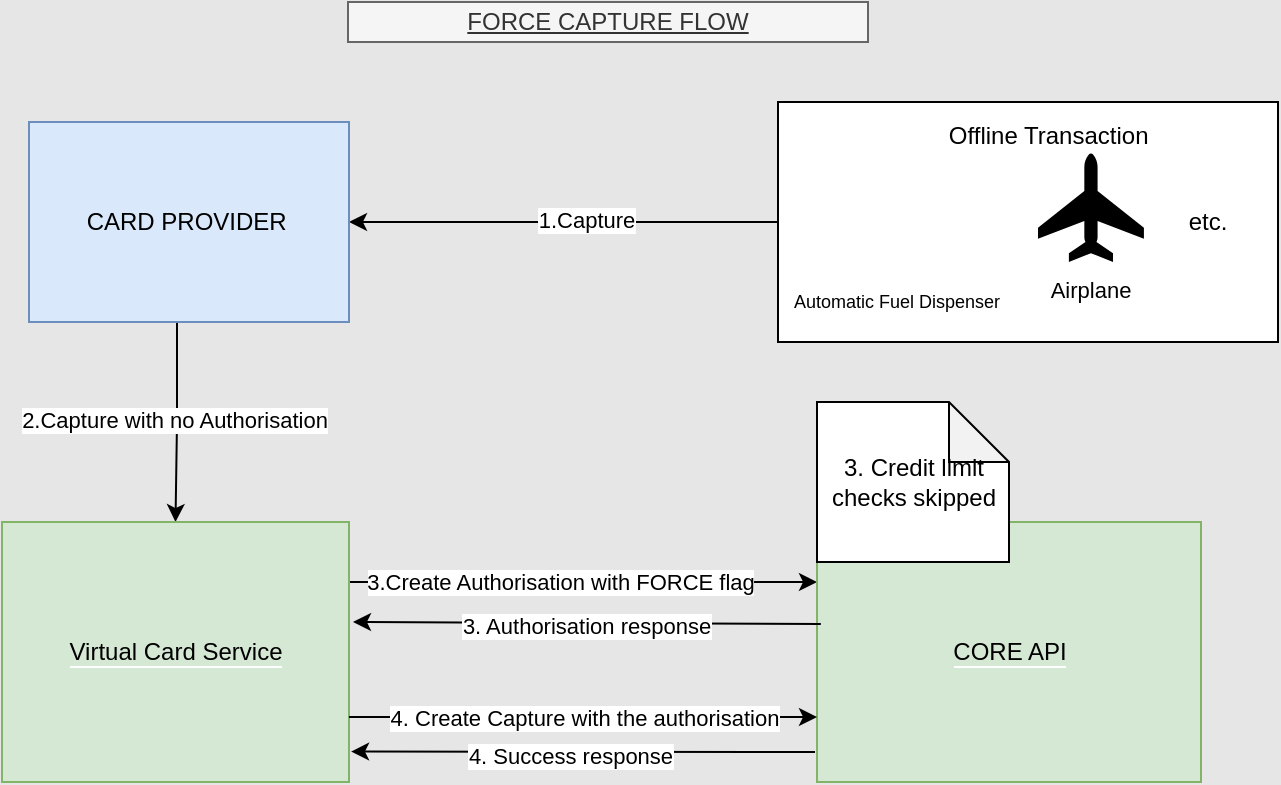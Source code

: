 <mxfile version="13.7.7" type="github" pages="4">
  <diagram id="C5RBs43oDa-KdzZeNtuy" name="Force Capture">
    <mxGraphModel dx="1186" dy="789" grid="1" gridSize="10" guides="1" tooltips="1" connect="1" arrows="1" fold="1" page="1" pageScale="1" pageWidth="583" pageHeight="827" background="#E6E6E6" math="0" shadow="0">
      <root>
        <mxCell id="WIyWlLk6GJQsqaUBKTNV-0" />
        <mxCell id="WIyWlLk6GJQsqaUBKTNV-1" parent="WIyWlLk6GJQsqaUBKTNV-0" />
        <mxCell id="7ygMZvN2aioqlgzrb9es-0" value="FORCE CAPTURE FLOW" style="text;html=1;strokeColor=#666666;fillColor=#f5f5f5;align=center;verticalAlign=middle;whiteSpace=wrap;rounded=0;fontStyle=4;fontColor=#333333;" vertex="1" parent="WIyWlLk6GJQsqaUBKTNV-1">
          <mxGeometry x="285" y="20" width="260" height="20" as="geometry" />
        </mxCell>
        <mxCell id="7ygMZvN2aioqlgzrb9es-6" value="" style="group" vertex="1" connectable="0" parent="WIyWlLk6GJQsqaUBKTNV-1">
          <mxGeometry x="500" y="70" width="250" height="120" as="geometry" />
        </mxCell>
        <mxCell id="7ygMZvN2aioqlgzrb9es-4" value="" style="rounded=0;whiteSpace=wrap;html=1;" vertex="1" parent="7ygMZvN2aioqlgzrb9es-6">
          <mxGeometry width="250" height="120" as="geometry" />
        </mxCell>
        <mxCell id="7ygMZvN2aioqlgzrb9es-2" value="&lt;font style=&quot;font-size: 9px&quot;&gt;Automatic Fuel Dispenser&lt;/font&gt;" style="shape=image;html=1;verticalAlign=top;verticalLabelPosition=bottom;labelBackgroundColor=#ffffff;imageAspect=0;aspect=fixed;image=https://cdn4.iconfinder.com/data/icons/ecology-environmentalism-line/56/Untitled-1-24-128.png" vertex="1" parent="7ygMZvN2aioqlgzrb9es-6">
          <mxGeometry x="29.63" y="25.714" width="59.259" height="59.259" as="geometry" />
        </mxCell>
        <mxCell id="7ygMZvN2aioqlgzrb9es-3" value="&lt;font style=&quot;font-size: 11px&quot;&gt;Airplane&lt;/font&gt;" style="shape=mxgraph.signs.transportation.airplane_3;html=1;pointerEvents=1;fillColor=#000000;strokeColor=none;verticalLabelPosition=bottom;verticalAlign=top;align=center;" vertex="1" parent="7ygMZvN2aioqlgzrb9es-6">
          <mxGeometry x="130" y="25.71" width="52.96" height="54.29" as="geometry" />
        </mxCell>
        <mxCell id="7ygMZvN2aioqlgzrb9es-5" value="Offline Transaction&amp;nbsp;&lt;br&gt;" style="text;html=1;strokeColor=none;fillColor=none;align=center;verticalAlign=middle;whiteSpace=wrap;rounded=0;" vertex="1" parent="7ygMZvN2aioqlgzrb9es-6">
          <mxGeometry x="80" y="8.57" width="114.44" height="17.14" as="geometry" />
        </mxCell>
        <mxCell id="y7l_w1c7jAkR6S0wlxlm-0" value="etc." style="text;html=1;strokeColor=none;fillColor=none;align=center;verticalAlign=middle;whiteSpace=wrap;rounded=0;" vertex="1" parent="7ygMZvN2aioqlgzrb9es-6">
          <mxGeometry x="194.5" y="50" width="40" height="20" as="geometry" />
        </mxCell>
        <mxCell id="7ygMZvN2aioqlgzrb9es-8" value="" style="edgeStyle=orthogonalEdgeStyle;rounded=0;orthogonalLoop=1;jettySize=auto;html=1;" edge="1" parent="WIyWlLk6GJQsqaUBKTNV-1" source="7ygMZvN2aioqlgzrb9es-4" target="7ygMZvN2aioqlgzrb9es-7">
          <mxGeometry relative="1" as="geometry" />
        </mxCell>
        <mxCell id="7ygMZvN2aioqlgzrb9es-9" value="1.Capture" style="edgeLabel;html=1;align=center;verticalAlign=middle;resizable=0;points=[];" vertex="1" connectable="0" parent="7ygMZvN2aioqlgzrb9es-8">
          <mxGeometry x="-0.106" y="-1" relative="1" as="geometry">
            <mxPoint as="offset" />
          </mxGeometry>
        </mxCell>
        <mxCell id="7ygMZvN2aioqlgzrb9es-12" value="" style="edgeStyle=orthogonalEdgeStyle;rounded=0;orthogonalLoop=1;jettySize=auto;html=1;" edge="1" parent="WIyWlLk6GJQsqaUBKTNV-1" source="7ygMZvN2aioqlgzrb9es-10" target="7ygMZvN2aioqlgzrb9es-11">
          <mxGeometry relative="1" as="geometry" />
        </mxCell>
        <mxCell id="7ygMZvN2aioqlgzrb9es-13" value="2.Capture with no Authorisation" style="edgeLabel;html=1;align=center;verticalAlign=middle;resizable=0;points=[];" vertex="1" connectable="0" parent="7ygMZvN2aioqlgzrb9es-12">
          <mxGeometry x="-0.036" y="-2" relative="1" as="geometry">
            <mxPoint as="offset" />
          </mxGeometry>
        </mxCell>
        <mxCell id="7ygMZvN2aioqlgzrb9es-16" value="" style="edgeStyle=orthogonalEdgeStyle;rounded=0;orthogonalLoop=1;jettySize=auto;html=1;" edge="1" parent="WIyWlLk6GJQsqaUBKTNV-1" source="7ygMZvN2aioqlgzrb9es-11" target="7ygMZvN2aioqlgzrb9es-15">
          <mxGeometry relative="1" as="geometry">
            <Array as="points">
              <mxPoint x="485.5" y="310" />
              <mxPoint x="485.5" y="310" />
            </Array>
          </mxGeometry>
        </mxCell>
        <mxCell id="7ygMZvN2aioqlgzrb9es-17" value="3.Create Authorisation with FORCE flag" style="edgeLabel;html=1;align=center;verticalAlign=middle;resizable=0;points=[];" vertex="1" connectable="0" parent="7ygMZvN2aioqlgzrb9es-16">
          <mxGeometry x="0.709" y="-95" relative="1" as="geometry">
            <mxPoint x="-95" y="-95" as="offset" />
          </mxGeometry>
        </mxCell>
        <mxCell id="7ygMZvN2aioqlgzrb9es-11" value="&lt;span style=&quot;background-color: rgb(213 , 232 , 212)&quot;&gt;Virtual Card Service&lt;/span&gt;" style="whiteSpace=wrap;html=1;verticalAlign=middle;labelBackgroundColor=#ffffff;align=center;fillColor=#d5e8d4;strokeColor=#82b366;" vertex="1" parent="WIyWlLk6GJQsqaUBKTNV-1">
          <mxGeometry x="112" y="280" width="173.5" height="130" as="geometry" />
        </mxCell>
        <mxCell id="7ygMZvN2aioqlgzrb9es-15" value="&lt;span style=&quot;background-color: rgb(213 , 232 , 212)&quot;&gt;CORE API&lt;/span&gt;" style="whiteSpace=wrap;html=1;strokeColor=#82b366;fillColor=#d5e8d4;labelBackgroundColor=#ffffff;" vertex="1" parent="WIyWlLk6GJQsqaUBKTNV-1">
          <mxGeometry x="519.5" y="280" width="192" height="130" as="geometry" />
        </mxCell>
        <mxCell id="7ygMZvN2aioqlgzrb9es-18" value="" style="endArrow=classic;html=1;exitX=0.01;exitY=0.392;exitDx=0;exitDy=0;exitPerimeter=0;" edge="1" parent="WIyWlLk6GJQsqaUBKTNV-1" source="7ygMZvN2aioqlgzrb9es-15">
          <mxGeometry width="50" height="50" relative="1" as="geometry">
            <mxPoint x="475.5" y="370" as="sourcePoint" />
            <mxPoint x="287.5" y="330" as="targetPoint" />
          </mxGeometry>
        </mxCell>
        <mxCell id="7ygMZvN2aioqlgzrb9es-19" value="3. Authorisation response" style="edgeLabel;html=1;align=center;verticalAlign=middle;resizable=0;points=[];" vertex="1" connectable="0" parent="7ygMZvN2aioqlgzrb9es-18">
          <mxGeometry x="0.009" y="1" relative="1" as="geometry">
            <mxPoint as="offset" />
          </mxGeometry>
        </mxCell>
        <mxCell id="7ygMZvN2aioqlgzrb9es-20" value="3. Credit limit checks skipped" style="shape=note;whiteSpace=wrap;html=1;backgroundOutline=1;darkOpacity=0.05;" vertex="1" parent="WIyWlLk6GJQsqaUBKTNV-1">
          <mxGeometry x="519.5" y="220" width="96" height="80" as="geometry" />
        </mxCell>
        <mxCell id="7ygMZvN2aioqlgzrb9es-21" value="4. Create Capture with the authorisation" style="endArrow=classic;html=1;exitX=1;exitY=0.75;exitDx=0;exitDy=0;entryX=0;entryY=0.75;entryDx=0;entryDy=0;" edge="1" parent="WIyWlLk6GJQsqaUBKTNV-1" source="7ygMZvN2aioqlgzrb9es-11" target="7ygMZvN2aioqlgzrb9es-15">
          <mxGeometry width="50" height="50" relative="1" as="geometry">
            <mxPoint x="285.5" y="430" as="sourcePoint" />
            <mxPoint x="335.5" y="380" as="targetPoint" />
          </mxGeometry>
        </mxCell>
        <mxCell id="7ygMZvN2aioqlgzrb9es-22" value="" style="endArrow=classic;html=1;entryX=1.006;entryY=0.883;entryDx=0;entryDy=0;entryPerimeter=0;" edge="1" parent="WIyWlLk6GJQsqaUBKTNV-1" target="7ygMZvN2aioqlgzrb9es-11">
          <mxGeometry width="50" height="50" relative="1" as="geometry">
            <mxPoint x="518.5" y="395" as="sourcePoint" />
            <mxPoint x="455.5" y="450" as="targetPoint" />
          </mxGeometry>
        </mxCell>
        <mxCell id="7ygMZvN2aioqlgzrb9es-23" value="4. Success response&lt;br&gt;" style="edgeLabel;html=1;align=center;verticalAlign=middle;resizable=0;points=[];" vertex="1" connectable="0" parent="7ygMZvN2aioqlgzrb9es-22">
          <mxGeometry x="0.293" y="2" relative="1" as="geometry">
            <mxPoint x="27" as="offset" />
          </mxGeometry>
        </mxCell>
        <mxCell id="JVEKT7lt3AWBM8FC0Hr9-0" value="" style="group" vertex="1" connectable="0" parent="WIyWlLk6GJQsqaUBKTNV-1">
          <mxGeometry x="125.5" y="80" width="160" height="100" as="geometry" />
        </mxCell>
        <mxCell id="7ygMZvN2aioqlgzrb9es-7" value="CARD PROVIDER&amp;nbsp;" style="rounded=0;whiteSpace=wrap;html=1;fillColor=#dae8fc;strokeColor=#6c8ebf;" vertex="1" parent="JVEKT7lt3AWBM8FC0Hr9-0">
          <mxGeometry width="160" height="100" as="geometry" />
        </mxCell>
        <mxCell id="7ygMZvN2aioqlgzrb9es-10" value="" style="shape=image;html=1;verticalAlign=top;verticalLabelPosition=bottom;labelBackgroundColor=#ffffff;imageAspect=0;aspect=fixed;image=https://cdn2.iconfinder.com/data/icons/miscellaneous-31/60/hook-128.png" vertex="1" parent="JVEKT7lt3AWBM8FC0Hr9-0">
          <mxGeometry x="60" y="72" width="28" height="28" as="geometry" />
        </mxCell>
      </root>
    </mxGraphModel>
  </diagram>
  <diagram id="rpM0iOOYW7BtJmdF5F9L" name="Force Refund">
    <mxGraphModel dx="1186" dy="789" grid="1" gridSize="10" guides="1" tooltips="1" connect="1" arrows="1" fold="1" page="1" pageScale="1" pageWidth="827" pageHeight="1169" math="0" shadow="0">
      <root>
        <mxCell id="CBBCCp60xM9eM3UtskHz-0" />
        <mxCell id="CBBCCp60xM9eM3UtskHz-1" parent="CBBCCp60xM9eM3UtskHz-0" />
        <mxCell id="Karf1z7_zXnSbdphCLh_-0" value="FORCE REFUND FLOW" style="text;html=1;strokeColor=#666666;fillColor=#f5f5f5;align=center;verticalAlign=middle;whiteSpace=wrap;rounded=0;fontStyle=4;fontColor=#333333;" vertex="1" parent="CBBCCp60xM9eM3UtskHz-1">
          <mxGeometry x="285" y="20" width="260" height="20" as="geometry" />
        </mxCell>
        <mxCell id="Karf1z7_zXnSbdphCLh_-1" value="Offline User&lt;br&gt;" style="shape=umlActor;verticalLabelPosition=bottom;verticalAlign=top;html=1;outlineConnect=0;" vertex="1" parent="CBBCCp60xM9eM3UtskHz-1">
          <mxGeometry x="610" y="90" width="50" height="80" as="geometry" />
        </mxCell>
        <mxCell id="wtZbPqd32a91LZkwcOlR-0" value="" style="group" vertex="1" connectable="0" parent="CBBCCp60xM9eM3UtskHz-1">
          <mxGeometry x="150" y="80" width="160" height="100" as="geometry" />
        </mxCell>
        <mxCell id="wtZbPqd32a91LZkwcOlR-1" value="CARD PROVIDER&amp;nbsp;" style="rounded=0;whiteSpace=wrap;html=1;fillColor=#dae8fc;strokeColor=#6c8ebf;" vertex="1" parent="wtZbPqd32a91LZkwcOlR-0">
          <mxGeometry width="160" height="100" as="geometry" />
        </mxCell>
        <mxCell id="wtZbPqd32a91LZkwcOlR-2" value="" style="shape=image;html=1;verticalAlign=top;verticalLabelPosition=bottom;labelBackgroundColor=#ffffff;imageAspect=0;aspect=fixed;image=https://cdn2.iconfinder.com/data/icons/miscellaneous-31/60/hook-128.png" vertex="1" parent="wtZbPqd32a91LZkwcOlR-0">
          <mxGeometry x="60" y="72" width="28" height="28" as="geometry" />
        </mxCell>
        <mxCell id="wtZbPqd32a91LZkwcOlR-4" value="" style="endArrow=classic;html=1;exitX=0.5;exitY=0.5;exitDx=0;exitDy=0;exitPerimeter=0;" edge="1" parent="CBBCCp60xM9eM3UtskHz-1" source="Karf1z7_zXnSbdphCLh_-1" target="wtZbPqd32a91LZkwcOlR-1">
          <mxGeometry width="50" height="50" relative="1" as="geometry">
            <mxPoint x="310" y="390" as="sourcePoint" />
            <mxPoint x="320" y="120" as="targetPoint" />
          </mxGeometry>
        </mxCell>
        <mxCell id="wtZbPqd32a91LZkwcOlR-5" value="1.Refund" style="edgeLabel;html=1;align=center;verticalAlign=middle;resizable=0;points=[];" vertex="1" connectable="0" parent="wtZbPqd32a91LZkwcOlR-4">
          <mxGeometry x="-0.003" y="-4" relative="1" as="geometry">
            <mxPoint x="-3" y="4" as="offset" />
          </mxGeometry>
        </mxCell>
        <mxCell id="wtZbPqd32a91LZkwcOlR-7" value="" style="edgeStyle=orthogonalEdgeStyle;rounded=0;orthogonalLoop=1;jettySize=auto;html=1;" edge="1" parent="CBBCCp60xM9eM3UtskHz-1" source="wtZbPqd32a91LZkwcOlR-1">
          <mxGeometry relative="1" as="geometry">
            <mxPoint x="230" y="300" as="targetPoint" />
          </mxGeometry>
        </mxCell>
        <mxCell id="wtZbPqd32a91LZkwcOlR-8" value="2.Refund event with no Authorisation" style="edgeLabel;html=1;align=center;verticalAlign=middle;resizable=0;points=[];" vertex="1" connectable="0" parent="wtZbPqd32a91LZkwcOlR-7">
          <mxGeometry x="-0.04" y="3" relative="1" as="geometry">
            <mxPoint as="offset" />
          </mxGeometry>
        </mxCell>
        <mxCell id="y7m-e-Lz2yjSXjv70zvz-5" value="" style="edgeStyle=orthogonalEdgeStyle;rounded=0;orthogonalLoop=1;jettySize=auto;html=1;fontSize=9;" edge="1" parent="CBBCCp60xM9eM3UtskHz-1" target="y7m-e-Lz2yjSXjv70zvz-0">
          <mxGeometry relative="1" as="geometry">
            <mxPoint x="310" y="390" as="sourcePoint" />
            <mxPoint x="569.75" y="415" as="targetPoint" />
            <Array as="points">
              <mxPoint x="310" y="360" />
            </Array>
          </mxGeometry>
        </mxCell>
        <mxCell id="y7m-e-Lz2yjSXjv70zvz-11" value="&lt;font style=&quot;font-size: 11px;&quot;&gt;3. Refund with Capture transaction&lt;/font&gt;" style="edgeLabel;html=1;align=center;verticalAlign=middle;resizable=0;points=[];fontSize=11;" vertex="1" connectable="0" parent="y7m-e-Lz2yjSXjv70zvz-5">
          <mxGeometry x="-0.197" relative="1" as="geometry">
            <mxPoint x="36" as="offset" />
          </mxGeometry>
        </mxCell>
        <mxCell id="NdbtcvDsnZJFaW9I3BcF-1" value="" style="endArrow=classic;html=1;fontSize=8;exitX=0.5;exitY=1;exitDx=0;exitDy=0;" edge="1" parent="CBBCCp60xM9eM3UtskHz-1" source="NdbtcvDsnZJFaW9I3BcF-0">
          <mxGeometry width="50" height="50" relative="1" as="geometry">
            <mxPoint x="260" y="520" as="sourcePoint" />
            <mxPoint x="160" y="490" as="targetPoint" />
          </mxGeometry>
        </mxCell>
        <mxCell id="y7m-e-Lz2yjSXjv70zvz-0" value="&lt;span style=&quot;background-color: rgb(213 , 232 , 212)&quot;&gt;CORE API&lt;/span&gt;" style="whiteSpace=wrap;html=1;strokeColor=#82b366;fillColor=#d5e8d4;labelBackgroundColor=#ffffff;" vertex="1" parent="CBBCCp60xM9eM3UtskHz-1">
          <mxGeometry x="539" y="310" width="192" height="120" as="geometry" />
        </mxCell>
        <mxCell id="y7m-e-Lz2yjSXjv70zvz-1" value="" style="endArrow=classic;html=1;fontSize=9;entryX=0.657;entryY=1.06;entryDx=0;entryDy=0;entryPerimeter=0;" edge="1" parent="CBBCCp60xM9eM3UtskHz-1" target="NdbtcvDsnZJFaW9I3BcF-0">
          <mxGeometry width="50" height="50" relative="1" as="geometry">
            <mxPoint x="370" y="490" as="sourcePoint" />
            <mxPoint x="420" y="440" as="targetPoint" />
          </mxGeometry>
        </mxCell>
        <mxCell id="y7m-e-Lz2yjSXjv70zvz-12" value="" style="endArrow=classic;html=1;fontSize=9;exitX=-0.016;exitY=0.579;exitDx=0;exitDy=0;exitPerimeter=0;" edge="1" parent="CBBCCp60xM9eM3UtskHz-1" source="y7m-e-Lz2yjSXjv70zvz-0">
          <mxGeometry width="50" height="50" relative="1" as="geometry">
            <mxPoint x="450" y="430" as="sourcePoint" />
            <mxPoint x="320" y="380" as="targetPoint" />
          </mxGeometry>
        </mxCell>
        <mxCell id="y7m-e-Lz2yjSXjv70zvz-13" value="3.Refund Response" style="edgeLabel;html=1;align=center;verticalAlign=middle;resizable=0;points=[];fontSize=11;" vertex="1" connectable="0" parent="y7m-e-Lz2yjSXjv70zvz-12">
          <mxGeometry x="0.009" y="-1" relative="1" as="geometry">
            <mxPoint as="offset" />
          </mxGeometry>
        </mxCell>
        <mxCell id="-BnvF_kud0vUn2OecZlY-0" value="" style="group" vertex="1" connectable="0" parent="CBBCCp60xM9eM3UtskHz-1">
          <mxGeometry x="143.25" y="300" width="173.5" height="130" as="geometry" />
        </mxCell>
        <mxCell id="lUEjRirNz1Gs9315GScg-0" value="" style="whiteSpace=wrap;html=1;verticalAlign=middle;labelBackgroundColor=#ffffff;align=center;fillColor=#d5e8d4;strokeColor=#82b366;" vertex="1" parent="-BnvF_kud0vUn2OecZlY-0">
          <mxGeometry width="173.5" height="130" as="geometry" />
        </mxCell>
        <mxCell id="NdbtcvDsnZJFaW9I3BcF-0" value="handleForceRefund" style="ellipse;whiteSpace=wrap;html=1;fontSize=8;" vertex="1" parent="-BnvF_kud0vUn2OecZlY-0">
          <mxGeometry x="98.5" y="80" width="75" height="50" as="geometry" />
        </mxCell>
        <mxCell id="y7m-e-Lz2yjSXjv70zvz-9" value="" style="edgeStyle=orthogonalEdgeStyle;rounded=0;orthogonalLoop=1;jettySize=auto;html=1;fontSize=13;" edge="1" parent="-BnvF_kud0vUn2OecZlY-0" source="y7m-e-Lz2yjSXjv70zvz-6" target="NdbtcvDsnZJFaW9I3BcF-0">
          <mxGeometry relative="1" as="geometry" />
        </mxCell>
        <mxCell id="y7m-e-Lz2yjSXjv70zvz-10" value="Refund Request" style="edgeLabel;html=1;align=center;verticalAlign=middle;resizable=0;points=[];fontSize=9;" vertex="1" connectable="0" parent="y7m-e-Lz2yjSXjv70zvz-9">
          <mxGeometry x="0.139" relative="1" as="geometry">
            <mxPoint as="offset" />
          </mxGeometry>
        </mxCell>
        <mxCell id="y7m-e-Lz2yjSXjv70zvz-6" value="Virtual Card Service" style="text;html=1;strokeColor=none;fillColor=none;align=center;verticalAlign=middle;whiteSpace=wrap;rounded=0;fontSize=13;" vertex="1" parent="-BnvF_kud0vUn2OecZlY-0">
          <mxGeometry x="26.75" y="20" width="130" height="20" as="geometry" />
        </mxCell>
        <mxCell id="ywbQPqKXEH5VKpyu3cCj-0" value="" style="group" vertex="1" connectable="0" parent="CBBCCp60xM9eM3UtskHz-1">
          <mxGeometry x="90" y="470" width="400" height="155" as="geometry" />
        </mxCell>
        <mxCell id="y7m-e-Lz2yjSXjv70zvz-16" value="" style="rounded=0;whiteSpace=wrap;html=1;fontSize=11;" vertex="1" parent="ywbQPqKXEH5VKpyu3cCj-0">
          <mxGeometry width="400" height="155" as="geometry" />
        </mxCell>
        <mxCell id="NdbtcvDsnZJFaW9I3BcF-2" value="Retrieve card and Debtor" style="rounded=0;whiteSpace=wrap;html=1;fontSize=12;" vertex="1" parent="ywbQPqKXEH5VKpyu3cCj-0">
          <mxGeometry x="10" y="20" width="120" height="80" as="geometry" />
        </mxCell>
        <mxCell id="NdbtcvDsnZJFaW9I3BcF-3" value="Resolve capture transaction from candidates" style="rounded=0;whiteSpace=wrap;html=1;fontSize=12;" vertex="1" parent="ywbQPqKXEH5VKpyu3cCj-0">
          <mxGeometry x="210" y="20" width="120" height="80" as="geometry" />
        </mxCell>
        <mxCell id="NdbtcvDsnZJFaW9I3BcF-4" value="" style="edgeStyle=orthogonalEdgeStyle;rounded=0;orthogonalLoop=1;jettySize=auto;html=1;fontSize=12;" edge="1" parent="ywbQPqKXEH5VKpyu3cCj-0" source="NdbtcvDsnZJFaW9I3BcF-2" target="NdbtcvDsnZJFaW9I3BcF-3">
          <mxGeometry relative="1" as="geometry" />
        </mxCell>
        <mxCell id="NdbtcvDsnZJFaW9I3BcF-5" value="Refunds are not linked to any capture, so match must be made in VCS" style="shape=note;whiteSpace=wrap;html=1;backgroundOutline=1;darkOpacity=0.05;fontSize=9;" vertex="1" parent="ywbQPqKXEH5VKpyu3cCj-0">
          <mxGeometry x="310" y="65" width="80" height="75" as="geometry" />
        </mxCell>
      </root>
    </mxGraphModel>
  </diagram>
  <diagram id="yF7fBpGD93q8I4YI-Mf_" name="Cross Refund">
    <mxGraphModel dx="1186" dy="789" grid="1" gridSize="10" guides="1" tooltips="1" connect="1" arrows="1" fold="1" page="1" pageScale="1" pageWidth="583" pageHeight="827" math="0" shadow="0">
      <root>
        <mxCell id="EAD21VLOB2GDyz0aOi55-0" />
        <mxCell id="EAD21VLOB2GDyz0aOi55-1" parent="EAD21VLOB2GDyz0aOi55-0" />
        <mxCell id="xJ81M73HbEKeXXF1zCJ1-0" value="User" style="shape=umlActor;verticalLabelPosition=bottom;verticalAlign=top;html=1;outlineConnect=0;" vertex="1" parent="EAD21VLOB2GDyz0aOi55-1">
          <mxGeometry x="610" y="90" width="50" height="80" as="geometry" />
        </mxCell>
        <mxCell id="xJ81M73HbEKeXXF1zCJ1-1" value="" style="group" vertex="1" connectable="0" parent="EAD21VLOB2GDyz0aOi55-1">
          <mxGeometry x="137.25" y="80" width="160" height="100" as="geometry" />
        </mxCell>
        <mxCell id="xJ81M73HbEKeXXF1zCJ1-2" value="CARD PROVIDER&amp;nbsp;" style="rounded=0;whiteSpace=wrap;html=1;fillColor=#dae8fc;strokeColor=#6c8ebf;" vertex="1" parent="xJ81M73HbEKeXXF1zCJ1-1">
          <mxGeometry width="160" height="100" as="geometry" />
        </mxCell>
        <mxCell id="xJ81M73HbEKeXXF1zCJ1-3" value="" style="shape=image;html=1;verticalAlign=top;verticalLabelPosition=bottom;labelBackgroundColor=#ffffff;imageAspect=0;aspect=fixed;image=https://cdn2.iconfinder.com/data/icons/miscellaneous-31/60/hook-128.png" vertex="1" parent="xJ81M73HbEKeXXF1zCJ1-1">
          <mxGeometry x="60" y="72" width="28" height="28" as="geometry" />
        </mxCell>
        <mxCell id="xJ81M73HbEKeXXF1zCJ1-4" value="" style="endArrow=classic;html=1;exitX=0.5;exitY=0.5;exitDx=0;exitDy=0;exitPerimeter=0;" edge="1" parent="EAD21VLOB2GDyz0aOi55-1" source="xJ81M73HbEKeXXF1zCJ1-0" target="xJ81M73HbEKeXXF1zCJ1-2">
          <mxGeometry width="50" height="50" relative="1" as="geometry">
            <mxPoint x="310" y="390" as="sourcePoint" />
            <mxPoint x="320" y="120" as="targetPoint" />
          </mxGeometry>
        </mxCell>
        <mxCell id="xJ81M73HbEKeXXF1zCJ1-5" value="1.Refund" style="edgeLabel;html=1;align=center;verticalAlign=middle;resizable=0;points=[];" vertex="1" connectable="0" parent="xJ81M73HbEKeXXF1zCJ1-4">
          <mxGeometry x="-0.003" y="-4" relative="1" as="geometry">
            <mxPoint x="-3" y="4" as="offset" />
          </mxGeometry>
        </mxCell>
        <mxCell id="khag_Qep4Hdr0R6LqDFp-1" value="" style="edgeStyle=orthogonalEdgeStyle;rounded=0;orthogonalLoop=1;jettySize=auto;html=1;fontSize=11;" edge="1" parent="EAD21VLOB2GDyz0aOi55-1" source="xJ81M73HbEKeXXF1zCJ1-3">
          <mxGeometry relative="1" as="geometry">
            <mxPoint x="211.3" y="284" as="targetPoint" />
          </mxGeometry>
        </mxCell>
        <mxCell id="khag_Qep4Hdr0R6LqDFp-2" value="2.A refund event with Authorisation object" style="edgeLabel;html=1;align=center;verticalAlign=middle;resizable=0;points=[];fontSize=11;" vertex="1" connectable="0" parent="khag_Qep4Hdr0R6LqDFp-1">
          <mxGeometry x="-0.115" y="1" relative="1" as="geometry">
            <mxPoint as="offset" />
          </mxGeometry>
        </mxCell>
        <mxCell id="jj-MafQu12KywstV76gq-0" value="CROSS REFUND FLOW" style="text;html=1;strokeColor=#666666;fillColor=#f5f5f5;align=center;verticalAlign=middle;whiteSpace=wrap;rounded=0;fontStyle=4;fontColor=#333333;" vertex="1" parent="EAD21VLOB2GDyz0aOi55-1">
          <mxGeometry x="285" y="20" width="260" height="20" as="geometry" />
        </mxCell>
        <mxCell id="5A2XjDqs5wDAOzJrqvAn-6" value="" style="group;fontSize=8;" vertex="1" connectable="0" parent="EAD21VLOB2GDyz0aOi55-1">
          <mxGeometry x="123.75" y="284" width="173.5" height="136" as="geometry" />
        </mxCell>
        <mxCell id="5A2XjDqs5wDAOzJrqvAn-7" value="" style="whiteSpace=wrap;html=1;verticalAlign=middle;labelBackgroundColor=#ffffff;align=center;fillColor=#d5e8d4;strokeColor=#82b366;" vertex="1" parent="5A2XjDqs5wDAOzJrqvAn-6">
          <mxGeometry width="173.5" height="130" as="geometry" />
        </mxCell>
        <mxCell id="5A2XjDqs5wDAOzJrqvAn-9" value="" style="edgeStyle=orthogonalEdgeStyle;rounded=0;orthogonalLoop=1;jettySize=auto;html=1;fontSize=13;" edge="1" parent="5A2XjDqs5wDAOzJrqvAn-6" source="5A2XjDqs5wDAOzJrqvAn-11">
          <mxGeometry relative="1" as="geometry">
            <mxPoint x="92" y="60" as="targetPoint" />
          </mxGeometry>
        </mxCell>
        <mxCell id="5A2XjDqs5wDAOzJrqvAn-11" value="Virtual Card Service" style="text;html=1;strokeColor=none;fillColor=none;align=center;verticalAlign=middle;whiteSpace=wrap;rounded=0;fontSize=13;" vertex="1" parent="5A2XjDqs5wDAOzJrqvAn-6">
          <mxGeometry x="26.75" y="20" width="130" height="20" as="geometry" />
        </mxCell>
        <mxCell id="5A2XjDqs5wDAOzJrqvAn-13" value="&lt;font style=&quot;font-size: 9px&quot;&gt;isCrossRefund&lt;/font&gt;" style="rhombus;whiteSpace=wrap;html=1;fontSize=11;" vertex="1" parent="5A2XjDqs5wDAOzJrqvAn-6">
          <mxGeometry x="55" y="66" width="75" height="64" as="geometry" />
        </mxCell>
        <mxCell id="5A2XjDqs5wDAOzJrqvAn-14" value="" style="endArrow=classic;html=1;fontSize=8;exitX=0.5;exitY=1;exitDx=0;exitDy=0;" edge="1" parent="EAD21VLOB2GDyz0aOi55-1" source="5A2XjDqs5wDAOzJrqvAn-13">
          <mxGeometry width="50" height="50" relative="1" as="geometry">
            <mxPoint x="190" y="480" as="sourcePoint" />
            <mxPoint x="216" y="480" as="targetPoint" />
          </mxGeometry>
        </mxCell>
        <mxCell id="KI5tpFeJN5itZs8WrlWY-1" value="yes" style="edgeLabel;html=1;align=center;verticalAlign=middle;resizable=0;points=[];fontSize=10;" vertex="1" connectable="0" parent="5A2XjDqs5wDAOzJrqvAn-14">
          <mxGeometry x="-0.181" y="3" relative="1" as="geometry">
            <mxPoint as="offset" />
          </mxGeometry>
        </mxCell>
        <mxCell id="KI5tpFeJN5itZs8WrlWY-2" value="" style="endArrow=classic;html=1;fontSize=8;exitX=1;exitY=0.5;exitDx=0;exitDy=0;entryX=0;entryY=0.75;entryDx=0;entryDy=0;" edge="1" parent="EAD21VLOB2GDyz0aOi55-1" source="5A2XjDqs5wDAOzJrqvAn-13" target="KI5tpFeJN5itZs8WrlWY-4">
          <mxGeometry width="50" height="50" relative="1" as="geometry">
            <mxPoint x="370" y="400" as="sourcePoint" />
            <mxPoint x="536.5" y="380" as="targetPoint" />
          </mxGeometry>
        </mxCell>
        <mxCell id="KI5tpFeJN5itZs8WrlWY-8" value="No" style="edgeLabel;align=center;verticalAlign=middle;resizable=0;points=[];fontSize=10;" vertex="1" connectable="0" parent="KI5tpFeJN5itZs8WrlWY-2">
          <mxGeometry x="-0.214" y="2" relative="1" as="geometry">
            <mxPoint x="-92.75" y="2.2" as="offset" />
          </mxGeometry>
        </mxCell>
        <mxCell id="KI5tpFeJN5itZs8WrlWY-9" value="3. &amp;nbsp;Refund request" style="edgeLabel;html=1;align=center;verticalAlign=middle;resizable=0;points=[];fontSize=11;" vertex="1" connectable="0" parent="KI5tpFeJN5itZs8WrlWY-2">
          <mxGeometry x="0.096" relative="1" as="geometry">
            <mxPoint as="offset" />
          </mxGeometry>
        </mxCell>
        <mxCell id="KI5tpFeJN5itZs8WrlWY-3" value="" style="group;fontSize=8;" vertex="1" connectable="0" parent="EAD21VLOB2GDyz0aOi55-1">
          <mxGeometry x="570" y="284" width="173.5" height="136" as="geometry" />
        </mxCell>
        <mxCell id="KI5tpFeJN5itZs8WrlWY-4" value="CORE Api" style="whiteSpace=wrap;html=1;verticalAlign=middle;labelBackgroundColor=#ffffff;align=center;fillColor=#d5e8d4;strokeColor=#82b366;" vertex="1" parent="KI5tpFeJN5itZs8WrlWY-3">
          <mxGeometry width="173.5" height="130" as="geometry" />
        </mxCell>
        <mxCell id="vCtXga_pLKzubiibZL-w-0" value="" style="endArrow=classic;html=1;fontSize=8;" edge="1" parent="EAD21VLOB2GDyz0aOi55-1">
          <mxGeometry width="50" height="50" relative="1" as="geometry">
            <mxPoint x="566" y="360" as="sourcePoint" />
            <mxPoint x="300" y="360" as="targetPoint" />
            <Array as="points">
              <mxPoint x="520" y="360" />
            </Array>
          </mxGeometry>
        </mxCell>
        <mxCell id="vCtXga_pLKzubiibZL-w-1" value="3 Refund Response" style="edgeLabel;html=1;align=center;verticalAlign=middle;resizable=0;points=[];fontSize=11;" vertex="1" connectable="0" parent="vCtXga_pLKzubiibZL-w-0">
          <mxGeometry x="0.09" y="1" relative="1" as="geometry">
            <mxPoint as="offset" />
          </mxGeometry>
        </mxCell>
        <mxCell id="TKmQqRlcgLQl18yb0HiK-0" value="" style="group" vertex="1" connectable="0" parent="EAD21VLOB2GDyz0aOi55-1">
          <mxGeometry x="50" y="480" width="400" height="155" as="geometry" />
        </mxCell>
        <mxCell id="TKmQqRlcgLQl18yb0HiK-1" value="" style="rounded=0;whiteSpace=wrap;html=1;fontSize=11;" vertex="1" parent="TKmQqRlcgLQl18yb0HiK-0">
          <mxGeometry width="400" height="155" as="geometry" />
        </mxCell>
        <mxCell id="TKmQqRlcgLQl18yb0HiK-2" value="Retrieve card and Debtor" style="rounded=0;whiteSpace=wrap;html=1;fontSize=12;" vertex="1" parent="TKmQqRlcgLQl18yb0HiK-0">
          <mxGeometry x="10" y="20" width="120" height="80" as="geometry" />
        </mxCell>
        <mxCell id="TKmQqRlcgLQl18yb0HiK-3" value="Resolve capture transaction from candidates" style="rounded=0;whiteSpace=wrap;html=1;fontSize=12;" vertex="1" parent="TKmQqRlcgLQl18yb0HiK-0">
          <mxGeometry x="210" y="20" width="120" height="80" as="geometry" />
        </mxCell>
        <mxCell id="TKmQqRlcgLQl18yb0HiK-4" value="" style="edgeStyle=orthogonalEdgeStyle;rounded=0;orthogonalLoop=1;jettySize=auto;html=1;fontSize=12;" edge="1" parent="TKmQqRlcgLQl18yb0HiK-0" source="TKmQqRlcgLQl18yb0HiK-2" target="TKmQqRlcgLQl18yb0HiK-3">
          <mxGeometry relative="1" as="geometry" />
        </mxCell>
        <mxCell id="TKmQqRlcgLQl18yb0HiK-5" value="Refunds are not linked to any capture, so match must be made in VCS" style="shape=note;whiteSpace=wrap;html=1;backgroundOutline=1;darkOpacity=0.05;fontSize=9;" vertex="1" parent="TKmQqRlcgLQl18yb0HiK-0">
          <mxGeometry x="310" y="65" width="80" height="75" as="geometry" />
        </mxCell>
        <mxCell id="TKmQqRlcgLQl18yb0HiK-6" value="" style="endArrow=classic;html=1;fontSize=11;" edge="1" parent="EAD21VLOB2GDyz0aOi55-1">
          <mxGeometry width="50" height="50" relative="1" as="geometry">
            <mxPoint x="330" y="480" as="sourcePoint" />
            <mxPoint x="330" y="380" as="targetPoint" />
          </mxGeometry>
        </mxCell>
        <mxCell id="TKmQqRlcgLQl18yb0HiK-7" value="Resolved Transaction" style="edgeLabel;html=1;align=center;verticalAlign=middle;resizable=0;points=[];fontSize=11;" vertex="1" connectable="0" parent="TKmQqRlcgLQl18yb0HiK-6">
          <mxGeometry relative="1" as="geometry">
            <mxPoint as="offset" />
          </mxGeometry>
        </mxCell>
      </root>
    </mxGraphModel>
  </diagram>
  <diagram id="oVM3geaW6vkRJsJ-Hfgp" name="Multi Refund">
    <mxGraphModel dx="1186" dy="789" grid="1" gridSize="10" guides="1" tooltips="1" connect="1" arrows="1" fold="1" page="1" pageScale="1" pageWidth="583" pageHeight="827" math="0" shadow="0">
      <root>
        <mxCell id="MGAlcTg0fnN-bxviDRcR-0" />
        <mxCell id="MGAlcTg0fnN-bxviDRcR-1" parent="MGAlcTg0fnN-bxviDRcR-0" />
        <mxCell id="KI-dyvy6657bcBU9Zjx8-0" value="MULTI REFUND FLOW" style="text;html=1;strokeColor=#666666;fillColor=#f5f5f5;align=center;verticalAlign=middle;whiteSpace=wrap;rounded=0;fontStyle=4;fontColor=#333333;" vertex="1" parent="MGAlcTg0fnN-bxviDRcR-1">
          <mxGeometry x="400" y="20" width="260" height="20" as="geometry" />
        </mxCell>
        <mxCell id="H6kz-VBC8AQc77vcGca3-3" value="" style="edgeStyle=orthogonalEdgeStyle;rounded=0;orthogonalLoop=1;jettySize=auto;html=1;fontSize=10;" edge="1" parent="MGAlcTg0fnN-bxviDRcR-1" source="j1ZRo_KopVjcoHp9gUsg-0" target="H6kz-VBC8AQc77vcGca3-1">
          <mxGeometry relative="1" as="geometry" />
        </mxCell>
        <mxCell id="H6kz-VBC8AQc77vcGca3-4" value="1.Refund with multiple captures" style="edgeLabel;html=1;align=center;verticalAlign=middle;resizable=0;points=[];fontSize=10;" vertex="1" connectable="0" parent="H6kz-VBC8AQc77vcGca3-3">
          <mxGeometry x="0.084" y="-2" relative="1" as="geometry">
            <mxPoint as="offset" />
          </mxGeometry>
        </mxCell>
        <mxCell id="j1ZRo_KopVjcoHp9gUsg-0" value="User" style="shape=umlActor;verticalLabelPosition=bottom;verticalAlign=top;html=1;outlineConnect=0;" vertex="1" parent="MGAlcTg0fnN-bxviDRcR-1">
          <mxGeometry x="610" y="90" width="50" height="80" as="geometry" />
        </mxCell>
        <mxCell id="H6kz-VBC8AQc77vcGca3-0" value="" style="group" vertex="1" connectable="0" parent="MGAlcTg0fnN-bxviDRcR-1">
          <mxGeometry x="260" y="80" width="160" height="100" as="geometry" />
        </mxCell>
        <mxCell id="H6kz-VBC8AQc77vcGca3-1" value="CARD PROVIDER&amp;nbsp;" style="rounded=0;whiteSpace=wrap;html=1;fillColor=#dae8fc;strokeColor=#6c8ebf;" vertex="1" parent="H6kz-VBC8AQc77vcGca3-0">
          <mxGeometry width="160" height="100" as="geometry" />
        </mxCell>
        <mxCell id="H6kz-VBC8AQc77vcGca3-2" value="" style="shape=image;html=1;verticalAlign=top;verticalLabelPosition=bottom;labelBackgroundColor=#ffffff;imageAspect=0;aspect=fixed;image=https://cdn2.iconfinder.com/data/icons/miscellaneous-31/60/hook-128.png" vertex="1" parent="H6kz-VBC8AQc77vcGca3-0">
          <mxGeometry x="60" y="72" width="28" height="28" as="geometry" />
        </mxCell>
        <mxCell id="goCqHfDcTDNDryg8Smwx-0" value="" style="edgeStyle=orthogonalEdgeStyle;rounded=0;orthogonalLoop=1;jettySize=auto;html=1;fontSize=11;" edge="1" parent="MGAlcTg0fnN-bxviDRcR-1">
          <mxGeometry relative="1" as="geometry">
            <mxPoint x="339.5" y="180" as="sourcePoint" />
            <mxPoint x="339.5" y="284" as="targetPoint" />
          </mxGeometry>
        </mxCell>
        <mxCell id="goCqHfDcTDNDryg8Smwx-1" value="2.A refund event with Authorisation object" style="edgeLabel;html=1;align=center;verticalAlign=middle;resizable=0;points=[];fontSize=11;" vertex="1" connectable="0" parent="goCqHfDcTDNDryg8Smwx-0">
          <mxGeometry x="-0.115" y="1" relative="1" as="geometry">
            <mxPoint as="offset" />
          </mxGeometry>
        </mxCell>
        <mxCell id="Hc2KuZUSEF6607TAi8_W-0" value="" style="group;fontSize=8;" vertex="1" connectable="0" parent="MGAlcTg0fnN-bxviDRcR-1">
          <mxGeometry x="250" y="284" width="173.5" height="136" as="geometry" />
        </mxCell>
        <mxCell id="Hc2KuZUSEF6607TAi8_W-1" value="Virtual Card Service" style="whiteSpace=wrap;html=1;verticalAlign=middle;labelBackgroundColor=#ffffff;align=center;fillColor=#d5e8d4;strokeColor=#82b366;" vertex="1" parent="Hc2KuZUSEF6607TAi8_W-0">
          <mxGeometry width="173.5" height="130" as="geometry" />
        </mxCell>
        <mxCell id="Hc2KuZUSEF6607TAi8_W-7" value="" style="shape=image;html=1;verticalAlign=top;verticalLabelPosition=bottom;labelBackgroundColor=#ffffff;imageAspect=0;aspect=fixed;image=https://cdn0.iconfinder.com/data/icons/revamp-3/24/interface_decline_reject_close_delete_failed-94-128.png;fontSize=10;" vertex="1" parent="Hc2KuZUSEF6607TAi8_W-0">
          <mxGeometry x="63" y="-4" width="54" height="54" as="geometry" />
        </mxCell>
        <mxCell id="Hc2KuZUSEF6607TAi8_W-8" value="" style="endArrow=classic;html=1;fontSize=10;exitX=1;exitY=0.5;exitDx=0;exitDy=0;" edge="1" parent="MGAlcTg0fnN-bxviDRcR-1" source="Hc2KuZUSEF6607TAi8_W-7">
          <mxGeometry width="50" height="50" relative="1" as="geometry">
            <mxPoint x="530" y="330" as="sourcePoint" />
            <mxPoint x="590" y="307" as="targetPoint" />
          </mxGeometry>
        </mxCell>
        <mxCell id="Hc2KuZUSEF6607TAi8_W-9" value="3.Not supported manual intervention" style="edgeLabel;html=1;align=center;verticalAlign=middle;resizable=0;points=[];fontSize=10;" vertex="1" connectable="0" parent="Hc2KuZUSEF6607TAi8_W-8">
          <mxGeometry x="0.229" y="1" relative="1" as="geometry">
            <mxPoint as="offset" />
          </mxGeometry>
        </mxCell>
        <mxCell id="Hc2KuZUSEF6607TAi8_W-10" value="" style="image;html=1;image=img/lib/clip_art/people/Construction_Worker_Man_128x128.png;fontSize=10;" vertex="1" parent="MGAlcTg0fnN-bxviDRcR-1">
          <mxGeometry x="595" y="280" width="80" height="80" as="geometry" />
        </mxCell>
      </root>
    </mxGraphModel>
  </diagram>
</mxfile>
